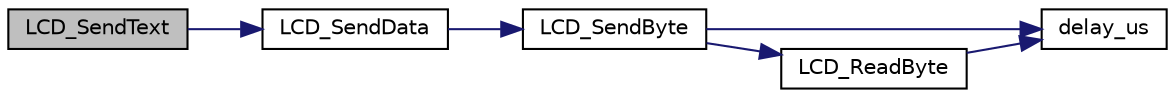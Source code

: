 digraph "LCD_SendText"
{
  edge [fontname="Helvetica",fontsize="10",labelfontname="Helvetica",labelfontsize="10"];
  node [fontname="Helvetica",fontsize="10",shape=record];
  rankdir="LR";
  Node115 [label="LCD_SendText",height=0.2,width=0.4,color="black", fillcolor="grey75", style="filled", fontcolor="black"];
  Node115 -> Node116 [color="midnightblue",fontsize="10",style="solid",fontname="Helvetica"];
  Node116 [label="LCD_SendData",height=0.2,width=0.4,color="black", fillcolor="white", style="filled",URL="$lcd4bit_8c.html#aa09da605411449b125a3734940ca8f41"];
  Node116 -> Node117 [color="midnightblue",fontsize="10",style="solid",fontname="Helvetica"];
  Node117 [label="LCD_SendByte",height=0.2,width=0.4,color="black", fillcolor="white", style="filled",URL="$lcd4bit_8c.html#a17ebb04f0339e3ad2399a6b95f1409e7"];
  Node117 -> Node118 [color="midnightblue",fontsize="10",style="solid",fontname="Helvetica"];
  Node118 [label="delay_us",height=0.2,width=0.4,color="black", fillcolor="white", style="filled",URL="$lcd4bit_8c.html#a3f88352450dad51d82e4bf84a0a439a1"];
  Node117 -> Node119 [color="midnightblue",fontsize="10",style="solid",fontname="Helvetica"];
  Node119 [label="LCD_ReadByte",height=0.2,width=0.4,color="black", fillcolor="white", style="filled",URL="$lcd4bit_8c.html#ab59396403153e41cf3c098b8bff86da6"];
  Node119 -> Node118 [color="midnightblue",fontsize="10",style="solid",fontname="Helvetica"];
}
